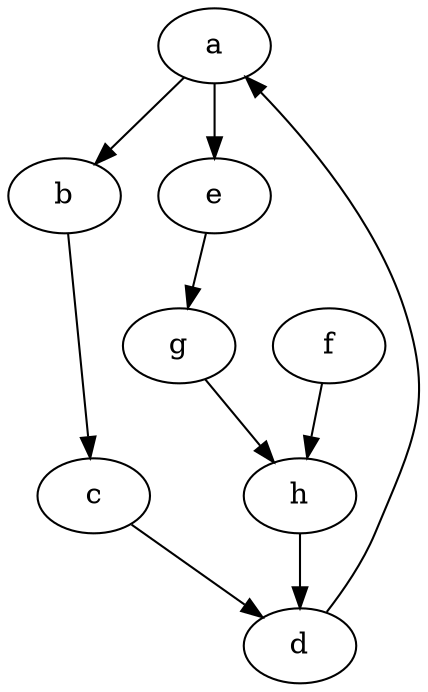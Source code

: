 digraph {
    a -> b;
    b -> c;
    c -> d;
    d -> a;
    a -> e;
    e -> g;
    h -> d;
    f -> h;
    g -> h;
}

